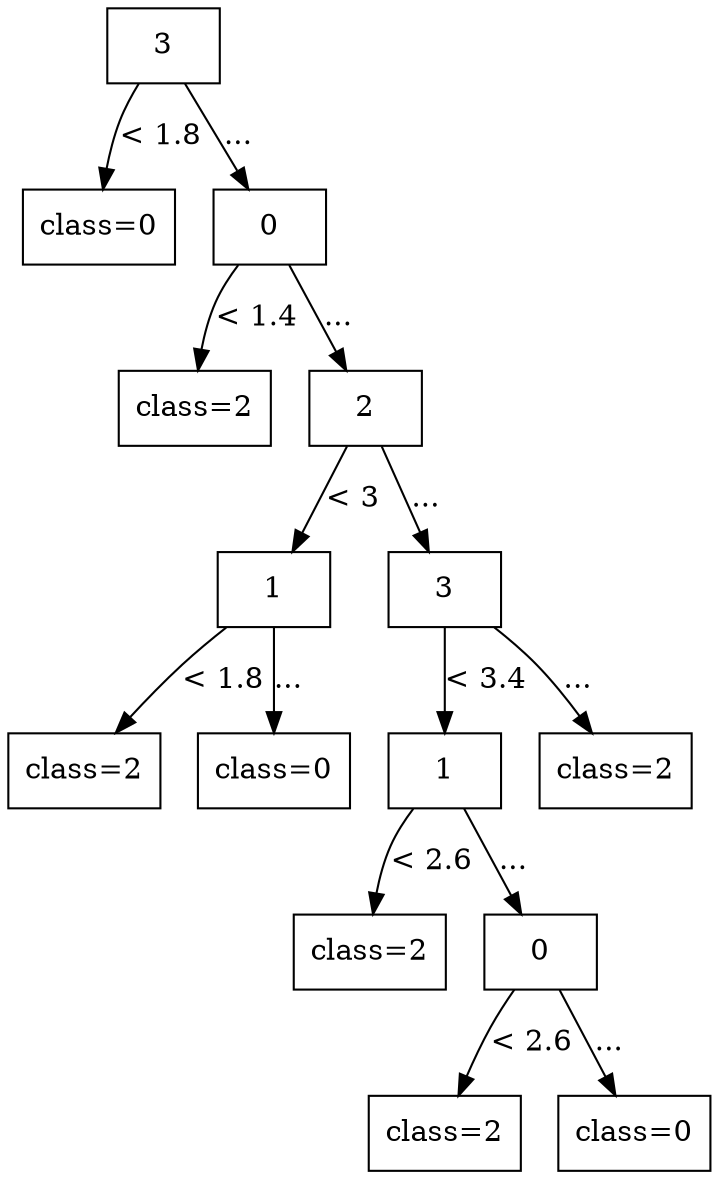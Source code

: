 digraph G {
node [shape=box];

0 [label="3"];

1 [label="class=0"];
2 [label="0"];

0 -> 1 [label="< 1.8"];
0 -> 2 [label="..."];

3 [label="class=2"];
4 [label="2"];

2 -> 3 [label="< 1.4"];
2 -> 4 [label="..."];

5 [label="1"];
8 [label="3"];

4 -> 5 [label="< 3"];
4 -> 8 [label="..."];

6 [label="class=2"];
7 [label="class=0"];
9 [label="1"];
14 [label="class=2"];

5 -> 6 [label="< 1.8"];
5 -> 7 [label="..."];
8 -> 9 [label="< 3.4"];
8 -> 14 [label="..."];

10 [label="class=2"];
11 [label="0"];

9 -> 10 [label="< 2.6"];
9 -> 11 [label="..."];

12 [label="class=2"];
13 [label="class=0"];

11 -> 12 [label="< 2.6"];
11 -> 13 [label="..."];

}